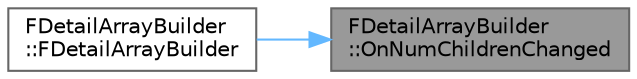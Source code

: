 digraph "FDetailArrayBuilder::OnNumChildrenChanged"
{
 // INTERACTIVE_SVG=YES
 // LATEX_PDF_SIZE
  bgcolor="transparent";
  edge [fontname=Helvetica,fontsize=10,labelfontname=Helvetica,labelfontsize=10];
  node [fontname=Helvetica,fontsize=10,shape=box,height=0.2,width=0.4];
  rankdir="RL";
  Node1 [id="Node000001",label="FDetailArrayBuilder\l::OnNumChildrenChanged",height=0.2,width=0.4,color="gray40", fillcolor="grey60", style="filled", fontcolor="black",tooltip=" "];
  Node1 -> Node2 [id="edge1_Node000001_Node000002",dir="back",color="steelblue1",style="solid",tooltip=" "];
  Node2 [id="Node000002",label="FDetailArrayBuilder\l::FDetailArrayBuilder",height=0.2,width=0.4,color="grey40", fillcolor="white", style="filled",URL="$dd/def/classFDetailArrayBuilder.html#a9e9a3fac01312ae84b6d9592778e0af3",tooltip=" "];
}
